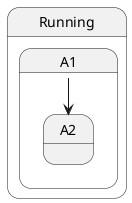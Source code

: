 {
  "sha1": "96zr67i073dami6bwf2wcnqsr7ciy2t",
  "insertion": {
    "when": "2024-05-30T20:48:21.626Z",
    "user": "plantuml@gmail.com"
  }
}
@startuml
state Running {
   state A1 {
   	A1 --> A2
   }
}
@enduml
